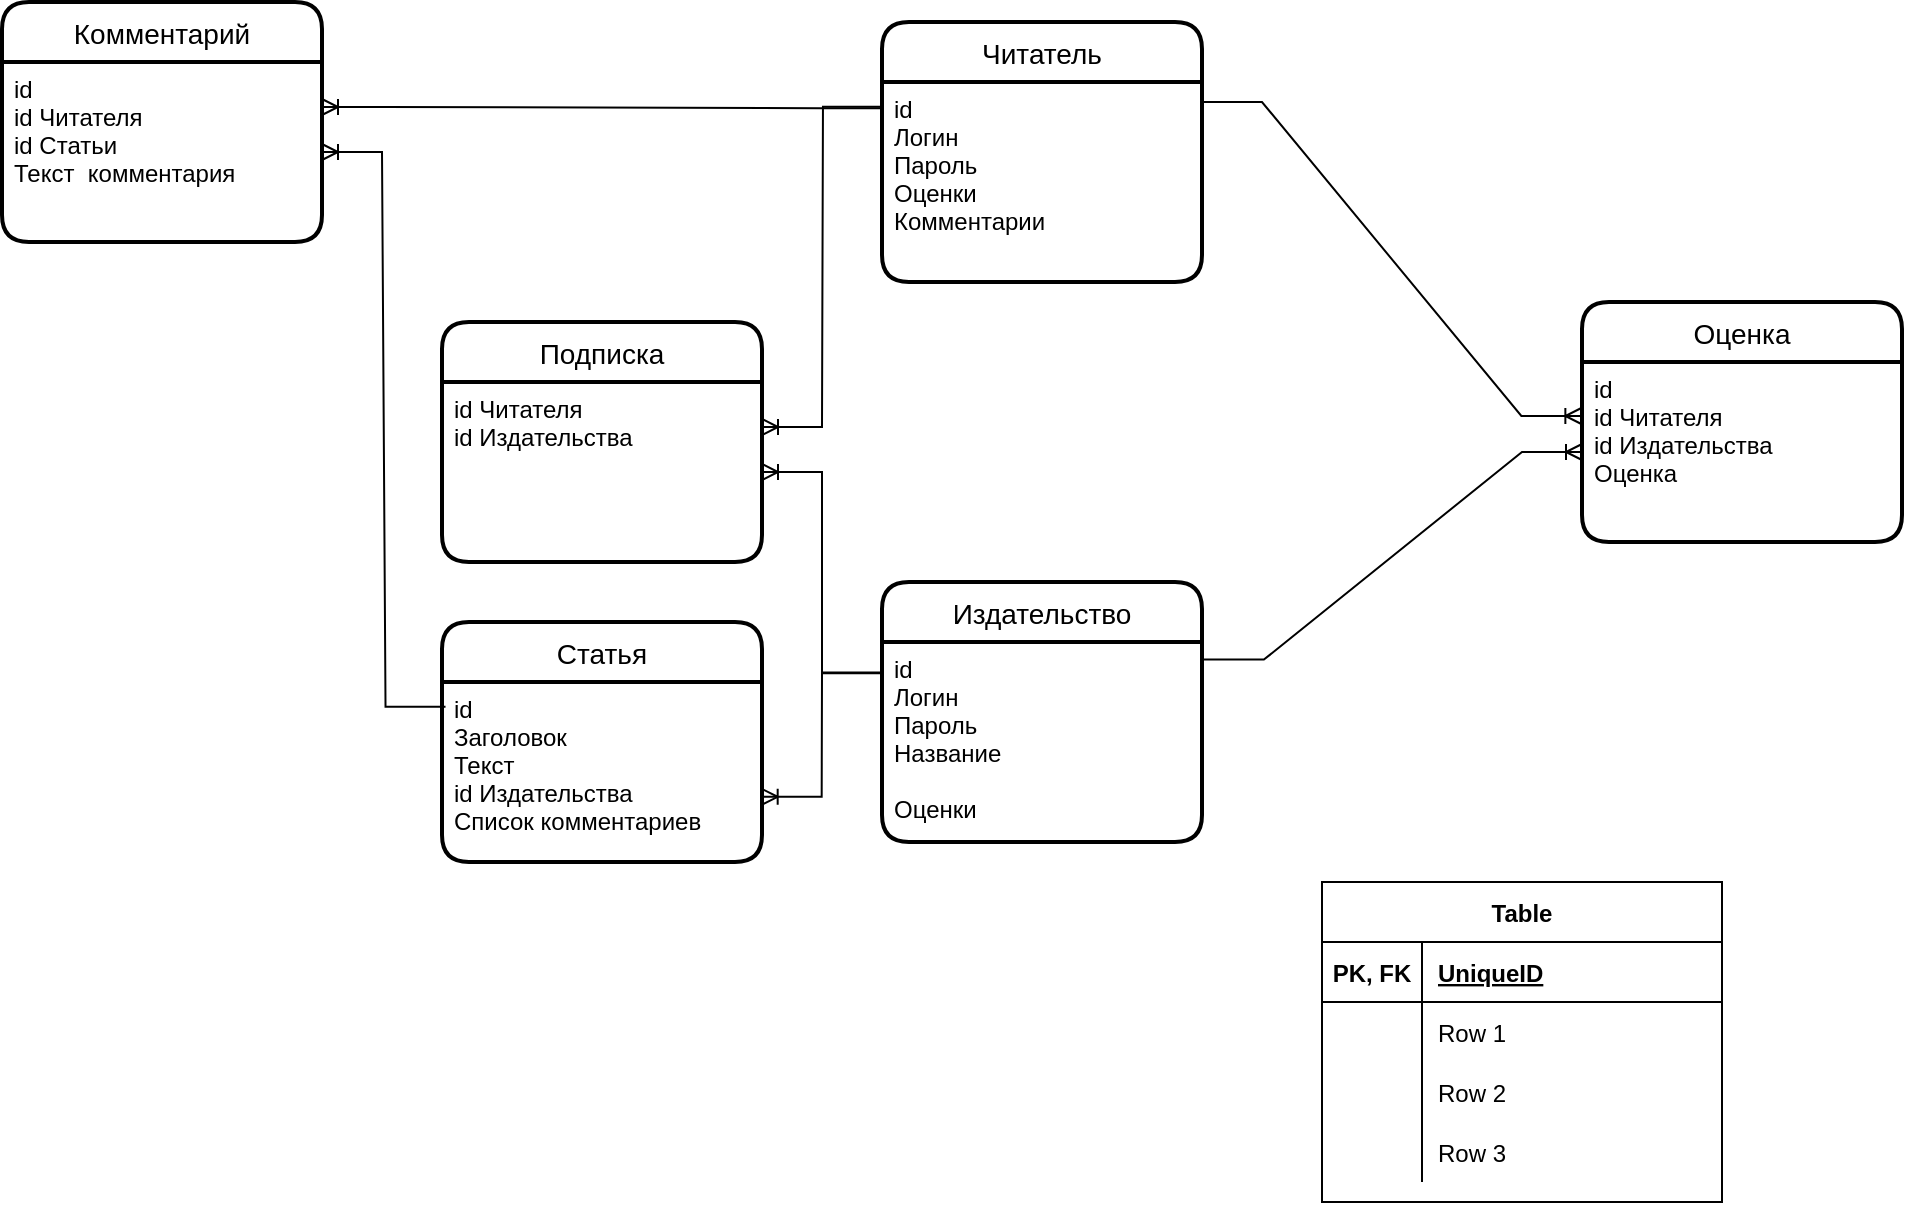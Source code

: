 <mxfile version="20.3.6" type="github">
  <diagram id="R2lEEEUBdFMjLlhIrx00" name="Page-1">
    <mxGraphModel dx="1770" dy="554" grid="1" gridSize="10" guides="1" tooltips="1" connect="1" arrows="1" fold="1" page="1" pageScale="1" pageWidth="850" pageHeight="1100" math="0" shadow="0" extFonts="Permanent Marker^https://fonts.googleapis.com/css?family=Permanent+Marker">
      <root>
        <mxCell id="0" />
        <mxCell id="1" parent="0" />
        <mxCell id="07YHvSoGmwCkbtpbE4Vy-1" value="Издательство" style="swimlane;childLayout=stackLayout;horizontal=1;startSize=30;horizontalStack=0;rounded=1;fontSize=14;fontStyle=0;strokeWidth=2;resizeParent=0;resizeLast=1;shadow=0;dashed=0;align=center;" parent="1" vertex="1">
          <mxGeometry x="320" y="340" width="160" height="130" as="geometry" />
        </mxCell>
        <mxCell id="07YHvSoGmwCkbtpbE4Vy-2" value="id&#xa;Логин&#xa;Пароль&#xa;Название&#xa;&#xa;Оценки&#xa;" style="align=left;strokeColor=none;fillColor=none;spacingLeft=4;fontSize=12;verticalAlign=top;resizable=0;rotatable=0;part=1;" parent="07YHvSoGmwCkbtpbE4Vy-1" vertex="1">
          <mxGeometry y="30" width="160" height="100" as="geometry" />
        </mxCell>
        <mxCell id="07YHvSoGmwCkbtpbE4Vy-6" value="Статья" style="swimlane;childLayout=stackLayout;horizontal=1;startSize=30;horizontalStack=0;rounded=1;fontSize=14;fontStyle=0;strokeWidth=2;resizeParent=0;resizeLast=1;shadow=0;dashed=0;align=center;" parent="1" vertex="1">
          <mxGeometry x="100" y="360" width="160" height="120" as="geometry" />
        </mxCell>
        <mxCell id="07YHvSoGmwCkbtpbE4Vy-7" value="id&#xa;Заголовок&#xa;Текст&#xa;id Издательства&#xa;Список комментариев" style="align=left;strokeColor=none;fillColor=none;spacingLeft=4;fontSize=12;verticalAlign=top;resizable=0;rotatable=0;part=1;" parent="07YHvSoGmwCkbtpbE4Vy-6" vertex="1">
          <mxGeometry y="30" width="160" height="90" as="geometry" />
        </mxCell>
        <mxCell id="07YHvSoGmwCkbtpbE4Vy-8" value="Читатель" style="swimlane;childLayout=stackLayout;horizontal=1;startSize=30;horizontalStack=0;rounded=1;fontSize=14;fontStyle=0;strokeWidth=2;resizeParent=0;resizeLast=1;shadow=0;dashed=0;align=center;" parent="1" vertex="1">
          <mxGeometry x="320" y="60" width="160" height="130" as="geometry" />
        </mxCell>
        <mxCell id="07YHvSoGmwCkbtpbE4Vy-9" value="id&#xa;Логин&#xa;Пароль&#xa;Оценки&#xa;Комментарии" style="align=left;strokeColor=none;fillColor=none;spacingLeft=4;fontSize=12;verticalAlign=top;resizable=0;rotatable=0;part=1;" parent="07YHvSoGmwCkbtpbE4Vy-8" vertex="1">
          <mxGeometry y="30" width="160" height="100" as="geometry" />
        </mxCell>
        <mxCell id="07YHvSoGmwCkbtpbE4Vy-10" value="Подписка" style="swimlane;childLayout=stackLayout;horizontal=1;startSize=30;horizontalStack=0;rounded=1;fontSize=14;fontStyle=0;strokeWidth=2;resizeParent=0;resizeLast=1;shadow=0;dashed=0;align=center;" parent="1" vertex="1">
          <mxGeometry x="100" y="210" width="160" height="120" as="geometry" />
        </mxCell>
        <mxCell id="07YHvSoGmwCkbtpbE4Vy-11" value="id Читателя&#xa;id Издательства" style="align=left;strokeColor=none;fillColor=none;spacingLeft=4;fontSize=12;verticalAlign=top;resizable=0;rotatable=0;part=1;" parent="07YHvSoGmwCkbtpbE4Vy-10" vertex="1">
          <mxGeometry y="30" width="160" height="90" as="geometry" />
        </mxCell>
        <mxCell id="07YHvSoGmwCkbtpbE4Vy-13" value="Оценка" style="swimlane;childLayout=stackLayout;horizontal=1;startSize=30;horizontalStack=0;rounded=1;fontSize=14;fontStyle=0;strokeWidth=2;resizeParent=0;resizeLast=1;shadow=0;dashed=0;align=center;" parent="1" vertex="1">
          <mxGeometry x="670" y="200" width="160" height="120" as="geometry" />
        </mxCell>
        <mxCell id="07YHvSoGmwCkbtpbE4Vy-14" value="id&#xa;id Читателя&#xa;id Издательства&#xa;Оценка" style="align=left;strokeColor=none;fillColor=none;spacingLeft=4;fontSize=12;verticalAlign=top;resizable=0;rotatable=0;part=1;" parent="07YHvSoGmwCkbtpbE4Vy-13" vertex="1">
          <mxGeometry y="30" width="160" height="90" as="geometry" />
        </mxCell>
        <mxCell id="7vJnZ-sSIaGbM5Z19CZt-1" value="Комментарий" style="swimlane;childLayout=stackLayout;horizontal=1;startSize=30;horizontalStack=0;rounded=1;fontSize=14;fontStyle=0;strokeWidth=2;resizeParent=0;resizeLast=1;shadow=0;dashed=0;align=center;" vertex="1" parent="1">
          <mxGeometry x="-120" y="50" width="160" height="120" as="geometry" />
        </mxCell>
        <mxCell id="7vJnZ-sSIaGbM5Z19CZt-2" value="id&#xa;id Читателя&#xa;id Статьи&#xa;Текст  комментария" style="align=left;strokeColor=none;fillColor=none;spacingLeft=4;fontSize=12;verticalAlign=top;resizable=0;rotatable=0;part=1;" vertex="1" parent="7vJnZ-sSIaGbM5Z19CZt-1">
          <mxGeometry y="30" width="160" height="90" as="geometry" />
        </mxCell>
        <mxCell id="7vJnZ-sSIaGbM5Z19CZt-3" value="" style="edgeStyle=entityRelationEdgeStyle;fontSize=12;html=1;endArrow=ERoneToMany;rounded=0;entryX=0.999;entryY=0.638;entryDx=0;entryDy=0;entryPerimeter=0;exitX=0;exitY=0.156;exitDx=0;exitDy=0;exitPerimeter=0;" edge="1" parent="1" source="07YHvSoGmwCkbtpbE4Vy-2" target="07YHvSoGmwCkbtpbE4Vy-7">
          <mxGeometry width="100" height="100" relative="1" as="geometry">
            <mxPoint x="330" y="385" as="sourcePoint" />
            <mxPoint x="380" y="330" as="targetPoint" />
          </mxGeometry>
        </mxCell>
        <mxCell id="7vJnZ-sSIaGbM5Z19CZt-5" value="" style="edgeStyle=entityRelationEdgeStyle;fontSize=12;html=1;endArrow=ERoneToMany;rounded=0;exitX=0.003;exitY=0.124;exitDx=0;exitDy=0;exitPerimeter=0;entryX=1;entryY=0.25;entryDx=0;entryDy=0;" edge="1" parent="1" source="07YHvSoGmwCkbtpbE4Vy-9" target="07YHvSoGmwCkbtpbE4Vy-11">
          <mxGeometry width="100" height="100" relative="1" as="geometry">
            <mxPoint x="280" y="410" as="sourcePoint" />
            <mxPoint x="340" y="280" as="targetPoint" />
          </mxGeometry>
        </mxCell>
        <mxCell id="7vJnZ-sSIaGbM5Z19CZt-6" value="" style="edgeStyle=entityRelationEdgeStyle;fontSize=12;html=1;endArrow=ERoneToMany;rounded=0;exitX=0;exitY=0.153;exitDx=0;exitDy=0;exitPerimeter=0;entryX=1;entryY=0.5;entryDx=0;entryDy=0;" edge="1" parent="1" source="07YHvSoGmwCkbtpbE4Vy-2" target="07YHvSoGmwCkbtpbE4Vy-11">
          <mxGeometry width="100" height="100" relative="1" as="geometry">
            <mxPoint x="240" y="220" as="sourcePoint" />
            <mxPoint x="290" y="300" as="targetPoint" />
          </mxGeometry>
        </mxCell>
        <mxCell id="7vJnZ-sSIaGbM5Z19CZt-9" value="" style="edgeStyle=entityRelationEdgeStyle;fontSize=12;html=1;endArrow=ERoneToMany;rounded=0;entryX=0;entryY=0.5;entryDx=0;entryDy=0;exitX=1.006;exitY=0.088;exitDx=0;exitDy=0;exitPerimeter=0;" edge="1" parent="1" source="07YHvSoGmwCkbtpbE4Vy-2" target="07YHvSoGmwCkbtpbE4Vy-14">
          <mxGeometry width="100" height="100" relative="1" as="geometry">
            <mxPoint x="260" y="350" as="sourcePoint" />
            <mxPoint x="340" y="280" as="targetPoint" />
          </mxGeometry>
        </mxCell>
        <mxCell id="7vJnZ-sSIaGbM5Z19CZt-12" value="" style="edgeStyle=entityRelationEdgeStyle;fontSize=12;html=1;endArrow=ERoneToMany;rounded=0;exitX=1;exitY=0.1;exitDx=0;exitDy=0;exitPerimeter=0;entryX=-0.002;entryY=0.3;entryDx=0;entryDy=0;entryPerimeter=0;" edge="1" parent="1" source="07YHvSoGmwCkbtpbE4Vy-9" target="07YHvSoGmwCkbtpbE4Vy-14">
          <mxGeometry width="100" height="100" relative="1" as="geometry">
            <mxPoint x="360" y="300" as="sourcePoint" />
            <mxPoint x="580" y="200" as="targetPoint" />
          </mxGeometry>
        </mxCell>
        <mxCell id="7vJnZ-sSIaGbM5Z19CZt-13" value="" style="edgeStyle=entityRelationEdgeStyle;fontSize=12;html=1;endArrow=ERoneToMany;rounded=0;entryX=1;entryY=0.5;entryDx=0;entryDy=0;exitX=0.011;exitY=0.137;exitDx=0;exitDy=0;exitPerimeter=0;" edge="1" parent="1" source="07YHvSoGmwCkbtpbE4Vy-7" target="7vJnZ-sSIaGbM5Z19CZt-2">
          <mxGeometry width="100" height="100" relative="1" as="geometry">
            <mxPoint x="50" y="350" as="sourcePoint" />
            <mxPoint x="10" y="440" as="targetPoint" />
          </mxGeometry>
        </mxCell>
        <mxCell id="7vJnZ-sSIaGbM5Z19CZt-15" value="" style="edgeStyle=entityRelationEdgeStyle;fontSize=12;html=1;endArrow=ERoneToMany;rounded=0;entryX=1;entryY=0.25;entryDx=0;entryDy=0;exitX=-0.002;exitY=0.131;exitDx=0;exitDy=0;exitPerimeter=0;" edge="1" parent="1" source="07YHvSoGmwCkbtpbE4Vy-9" target="7vJnZ-sSIaGbM5Z19CZt-2">
          <mxGeometry width="100" height="100" relative="1" as="geometry">
            <mxPoint x="350" y="-32.783" as="sourcePoint" />
            <mxPoint x="150" y="110" as="targetPoint" />
          </mxGeometry>
        </mxCell>
        <mxCell id="7vJnZ-sSIaGbM5Z19CZt-18" value="Table" style="shape=table;startSize=30;container=1;collapsible=1;childLayout=tableLayout;fixedRows=1;rowLines=0;fontStyle=1;align=center;resizeLast=1;" vertex="1" parent="1">
          <mxGeometry x="540" y="490" width="200" height="160" as="geometry" />
        </mxCell>
        <mxCell id="7vJnZ-sSIaGbM5Z19CZt-19" value="" style="shape=tableRow;horizontal=0;startSize=0;swimlaneHead=0;swimlaneBody=0;fillColor=none;collapsible=0;dropTarget=0;points=[[0,0.5],[1,0.5]];portConstraint=eastwest;top=0;left=0;right=0;bottom=1;" vertex="1" parent="7vJnZ-sSIaGbM5Z19CZt-18">
          <mxGeometry y="30" width="200" height="30" as="geometry" />
        </mxCell>
        <mxCell id="7vJnZ-sSIaGbM5Z19CZt-20" value="PK, FK" style="shape=partialRectangle;connectable=0;fillColor=none;top=0;left=0;bottom=0;right=0;fontStyle=1;overflow=hidden;" vertex="1" parent="7vJnZ-sSIaGbM5Z19CZt-19">
          <mxGeometry width="50" height="30" as="geometry">
            <mxRectangle width="50" height="30" as="alternateBounds" />
          </mxGeometry>
        </mxCell>
        <mxCell id="7vJnZ-sSIaGbM5Z19CZt-21" value="UniqueID" style="shape=partialRectangle;connectable=0;fillColor=none;top=0;left=0;bottom=0;right=0;align=left;spacingLeft=6;fontStyle=5;overflow=hidden;" vertex="1" parent="7vJnZ-sSIaGbM5Z19CZt-19">
          <mxGeometry x="50" width="150" height="30" as="geometry">
            <mxRectangle width="150" height="30" as="alternateBounds" />
          </mxGeometry>
        </mxCell>
        <mxCell id="7vJnZ-sSIaGbM5Z19CZt-22" value="" style="shape=tableRow;horizontal=0;startSize=0;swimlaneHead=0;swimlaneBody=0;fillColor=none;collapsible=0;dropTarget=0;points=[[0,0.5],[1,0.5]];portConstraint=eastwest;top=0;left=0;right=0;bottom=0;" vertex="1" parent="7vJnZ-sSIaGbM5Z19CZt-18">
          <mxGeometry y="60" width="200" height="30" as="geometry" />
        </mxCell>
        <mxCell id="7vJnZ-sSIaGbM5Z19CZt-23" value="" style="shape=partialRectangle;connectable=0;fillColor=none;top=0;left=0;bottom=0;right=0;editable=1;overflow=hidden;" vertex="1" parent="7vJnZ-sSIaGbM5Z19CZt-22">
          <mxGeometry width="50" height="30" as="geometry">
            <mxRectangle width="50" height="30" as="alternateBounds" />
          </mxGeometry>
        </mxCell>
        <mxCell id="7vJnZ-sSIaGbM5Z19CZt-24" value="Row 1" style="shape=partialRectangle;connectable=0;fillColor=none;top=0;left=0;bottom=0;right=0;align=left;spacingLeft=6;overflow=hidden;" vertex="1" parent="7vJnZ-sSIaGbM5Z19CZt-22">
          <mxGeometry x="50" width="150" height="30" as="geometry">
            <mxRectangle width="150" height="30" as="alternateBounds" />
          </mxGeometry>
        </mxCell>
        <mxCell id="7vJnZ-sSIaGbM5Z19CZt-25" value="" style="shape=tableRow;horizontal=0;startSize=0;swimlaneHead=0;swimlaneBody=0;fillColor=none;collapsible=0;dropTarget=0;points=[[0,0.5],[1,0.5]];portConstraint=eastwest;top=0;left=0;right=0;bottom=0;" vertex="1" parent="7vJnZ-sSIaGbM5Z19CZt-18">
          <mxGeometry y="90" width="200" height="30" as="geometry" />
        </mxCell>
        <mxCell id="7vJnZ-sSIaGbM5Z19CZt-26" value="" style="shape=partialRectangle;connectable=0;fillColor=none;top=0;left=0;bottom=0;right=0;editable=1;overflow=hidden;" vertex="1" parent="7vJnZ-sSIaGbM5Z19CZt-25">
          <mxGeometry width="50" height="30" as="geometry">
            <mxRectangle width="50" height="30" as="alternateBounds" />
          </mxGeometry>
        </mxCell>
        <mxCell id="7vJnZ-sSIaGbM5Z19CZt-27" value="Row 2" style="shape=partialRectangle;connectable=0;fillColor=none;top=0;left=0;bottom=0;right=0;align=left;spacingLeft=6;overflow=hidden;" vertex="1" parent="7vJnZ-sSIaGbM5Z19CZt-25">
          <mxGeometry x="50" width="150" height="30" as="geometry">
            <mxRectangle width="150" height="30" as="alternateBounds" />
          </mxGeometry>
        </mxCell>
        <mxCell id="7vJnZ-sSIaGbM5Z19CZt-28" value="" style="shape=tableRow;horizontal=0;startSize=0;swimlaneHead=0;swimlaneBody=0;fillColor=none;collapsible=0;dropTarget=0;points=[[0,0.5],[1,0.5]];portConstraint=eastwest;top=0;left=0;right=0;bottom=0;" vertex="1" parent="7vJnZ-sSIaGbM5Z19CZt-18">
          <mxGeometry y="120" width="200" height="30" as="geometry" />
        </mxCell>
        <mxCell id="7vJnZ-sSIaGbM5Z19CZt-29" value="" style="shape=partialRectangle;connectable=0;fillColor=none;top=0;left=0;bottom=0;right=0;editable=1;overflow=hidden;" vertex="1" parent="7vJnZ-sSIaGbM5Z19CZt-28">
          <mxGeometry width="50" height="30" as="geometry">
            <mxRectangle width="50" height="30" as="alternateBounds" />
          </mxGeometry>
        </mxCell>
        <mxCell id="7vJnZ-sSIaGbM5Z19CZt-30" value="Row 3" style="shape=partialRectangle;connectable=0;fillColor=none;top=0;left=0;bottom=0;right=0;align=left;spacingLeft=6;overflow=hidden;" vertex="1" parent="7vJnZ-sSIaGbM5Z19CZt-28">
          <mxGeometry x="50" width="150" height="30" as="geometry">
            <mxRectangle width="150" height="30" as="alternateBounds" />
          </mxGeometry>
        </mxCell>
      </root>
    </mxGraphModel>
  </diagram>
</mxfile>
